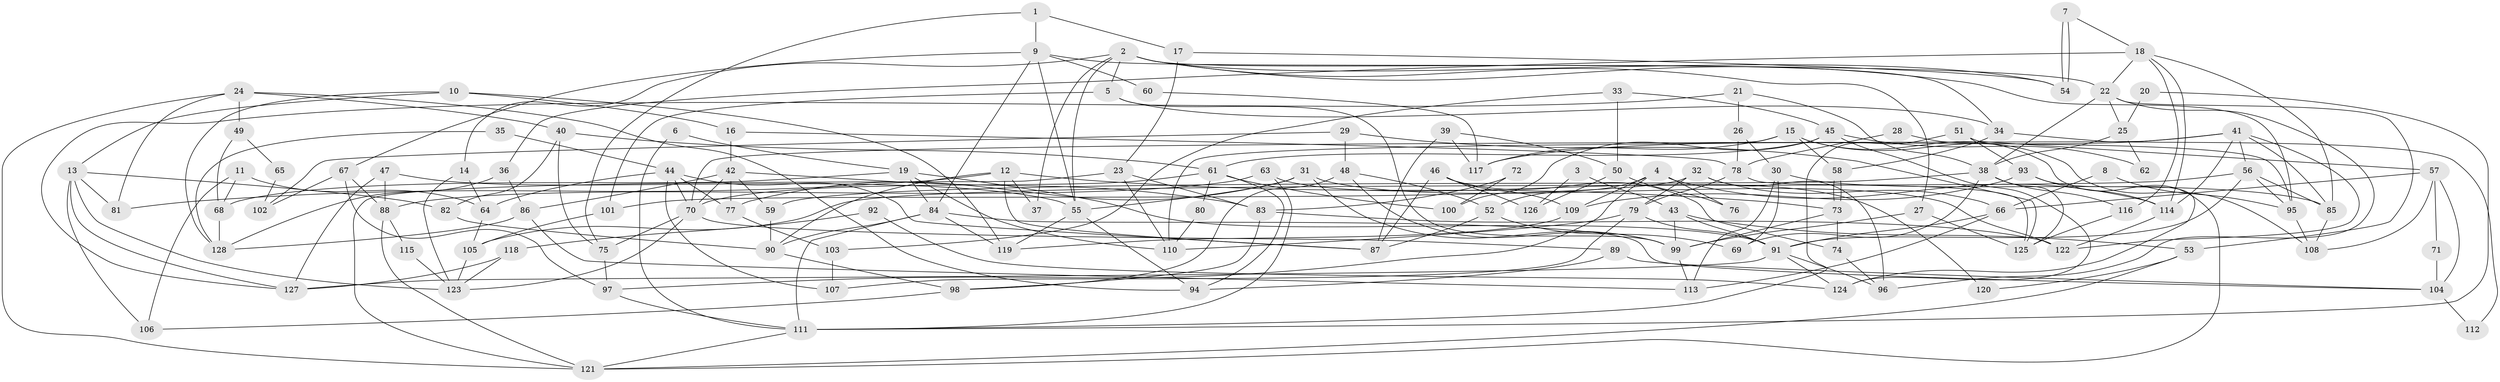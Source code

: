 // Generated by graph-tools (version 1.1) at 2025/50/03/09/25 03:50:10]
// undirected, 128 vertices, 256 edges
graph export_dot {
graph [start="1"]
  node [color=gray90,style=filled];
  1;
  2;
  3;
  4;
  5;
  6;
  7;
  8;
  9;
  10;
  11;
  12;
  13;
  14;
  15;
  16;
  17;
  18;
  19;
  20;
  21;
  22;
  23;
  24;
  25;
  26;
  27;
  28;
  29;
  30;
  31;
  32;
  33;
  34;
  35;
  36;
  37;
  38;
  39;
  40;
  41;
  42;
  43;
  44;
  45;
  46;
  47;
  48;
  49;
  50;
  51;
  52;
  53;
  54;
  55;
  56;
  57;
  58;
  59;
  60;
  61;
  62;
  63;
  64;
  65;
  66;
  67;
  68;
  69;
  70;
  71;
  72;
  73;
  74;
  75;
  76;
  77;
  78;
  79;
  80;
  81;
  82;
  83;
  84;
  85;
  86;
  87;
  88;
  89;
  90;
  91;
  92;
  93;
  94;
  95;
  96;
  97;
  98;
  99;
  100;
  101;
  102;
  103;
  104;
  105;
  106;
  107;
  108;
  109;
  110;
  111;
  112;
  113;
  114;
  115;
  116;
  117;
  118;
  119;
  120;
  121;
  122;
  123;
  124;
  125;
  126;
  127;
  128;
  1 -- 75;
  1 -- 9;
  1 -- 17;
  2 -- 55;
  2 -- 14;
  2 -- 5;
  2 -- 27;
  2 -- 34;
  2 -- 37;
  2 -- 54;
  2 -- 95;
  3 -- 43;
  3 -- 126;
  4 -- 109;
  4 -- 114;
  4 -- 52;
  4 -- 76;
  4 -- 97;
  5 -- 99;
  5 -- 34;
  5 -- 101;
  6 -- 111;
  6 -- 19;
  7 -- 18;
  7 -- 54;
  7 -- 54;
  8 -- 66;
  8 -- 95;
  9 -- 67;
  9 -- 84;
  9 -- 22;
  9 -- 55;
  9 -- 60;
  10 -- 16;
  10 -- 13;
  10 -- 119;
  10 -- 128;
  11 -- 68;
  11 -- 106;
  11 -- 64;
  12 -- 87;
  12 -- 73;
  12 -- 37;
  12 -- 81;
  12 -- 90;
  13 -- 81;
  13 -- 123;
  13 -- 82;
  13 -- 106;
  13 -- 127;
  14 -- 123;
  14 -- 64;
  15 -- 108;
  15 -- 58;
  15 -- 110;
  15 -- 117;
  15 -- 121;
  16 -- 78;
  16 -- 42;
  17 -- 54;
  17 -- 23;
  18 -- 116;
  18 -- 85;
  18 -- 22;
  18 -- 36;
  18 -- 114;
  19 -- 91;
  19 -- 84;
  19 -- 68;
  19 -- 110;
  20 -- 25;
  20 -- 111;
  21 -- 127;
  21 -- 38;
  21 -- 26;
  22 -- 25;
  22 -- 38;
  22 -- 53;
  22 -- 96;
  23 -- 110;
  23 -- 83;
  23 -- 121;
  24 -- 121;
  24 -- 40;
  24 -- 49;
  24 -- 81;
  24 -- 94;
  25 -- 38;
  25 -- 62;
  26 -- 30;
  26 -- 78;
  27 -- 99;
  27 -- 125;
  28 -- 95;
  28 -- 78;
  29 -- 125;
  29 -- 48;
  29 -- 102;
  30 -- 113;
  30 -- 69;
  30 -- 85;
  31 -- 122;
  31 -- 77;
  31 -- 55;
  31 -- 99;
  32 -- 79;
  32 -- 96;
  32 -- 66;
  32 -- 101;
  33 -- 103;
  33 -- 45;
  33 -- 50;
  34 -- 58;
  34 -- 112;
  35 -- 128;
  35 -- 44;
  36 -- 128;
  36 -- 86;
  38 -- 125;
  38 -- 59;
  38 -- 69;
  38 -- 116;
  39 -- 87;
  39 -- 117;
  39 -- 50;
  40 -- 61;
  40 -- 75;
  40 -- 82;
  41 -- 70;
  41 -- 56;
  41 -- 85;
  41 -- 114;
  41 -- 117;
  41 -- 122;
  42 -- 83;
  42 -- 59;
  42 -- 70;
  42 -- 77;
  42 -- 86;
  43 -- 99;
  43 -- 53;
  43 -- 91;
  44 -- 64;
  44 -- 70;
  44 -- 77;
  44 -- 87;
  44 -- 107;
  45 -- 61;
  45 -- 124;
  45 -- 62;
  45 -- 100;
  46 -- 74;
  46 -- 87;
  46 -- 109;
  46 -- 126;
  47 -- 55;
  47 -- 127;
  47 -- 88;
  48 -- 98;
  48 -- 99;
  48 -- 52;
  49 -- 68;
  49 -- 65;
  50 -- 76;
  50 -- 126;
  51 -- 111;
  51 -- 93;
  51 -- 57;
  52 -- 69;
  52 -- 87;
  53 -- 121;
  53 -- 120;
  55 -- 94;
  55 -- 119;
  56 -- 85;
  56 -- 95;
  56 -- 91;
  56 -- 105;
  57 -- 66;
  57 -- 71;
  57 -- 104;
  57 -- 108;
  58 -- 73;
  58 -- 73;
  59 -- 90;
  60 -- 117;
  61 -- 94;
  61 -- 70;
  61 -- 80;
  61 -- 100;
  63 -- 88;
  63 -- 111;
  63 -- 120;
  64 -- 105;
  65 -- 102;
  66 -- 91;
  66 -- 113;
  67 -- 88;
  67 -- 97;
  67 -- 102;
  68 -- 128;
  70 -- 89;
  70 -- 75;
  70 -- 123;
  71 -- 104;
  72 -- 83;
  72 -- 100;
  73 -- 99;
  73 -- 74;
  74 -- 96;
  75 -- 97;
  77 -- 103;
  78 -- 79;
  78 -- 125;
  79 -- 110;
  79 -- 91;
  79 -- 107;
  80 -- 110;
  82 -- 90;
  83 -- 122;
  83 -- 98;
  84 -- 119;
  84 -- 90;
  84 -- 104;
  84 -- 111;
  85 -- 108;
  86 -- 113;
  86 -- 128;
  88 -- 121;
  88 -- 115;
  89 -- 104;
  89 -- 94;
  90 -- 98;
  91 -- 96;
  91 -- 124;
  91 -- 127;
  92 -- 124;
  92 -- 118;
  93 -- 109;
  93 -- 114;
  93 -- 124;
  95 -- 108;
  97 -- 111;
  98 -- 106;
  99 -- 113;
  101 -- 105;
  103 -- 107;
  104 -- 112;
  105 -- 123;
  109 -- 119;
  111 -- 121;
  114 -- 122;
  115 -- 123;
  116 -- 125;
  118 -- 123;
  118 -- 127;
}
